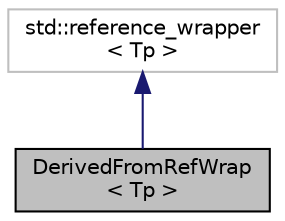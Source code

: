 digraph "DerivedFromRefWrap&lt; Tp &gt;"
{
  edge [fontname="Helvetica",fontsize="10",labelfontname="Helvetica",labelfontsize="10"];
  node [fontname="Helvetica",fontsize="10",shape=record];
  Node2 [label="DerivedFromRefWrap\l\< Tp \>",height=0.2,width=0.4,color="black", fillcolor="grey75", style="filled", fontcolor="black"];
  Node3 -> Node2 [dir="back",color="midnightblue",fontsize="10",style="solid"];
  Node3 [label="std::reference_wrapper\l\< Tp \>",height=0.2,width=0.4,color="grey75", fillcolor="white", style="filled"];
}
